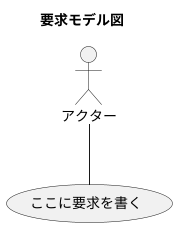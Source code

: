 @startuml

' 要求モデル図

title 要求モデル図

' アクター
actor "アクター" as Actor1

' 要求
usecase "ここに要求を書く" as Requirement1

' アクターと要求の関連
Actor1  -- Requirement1

@enduml